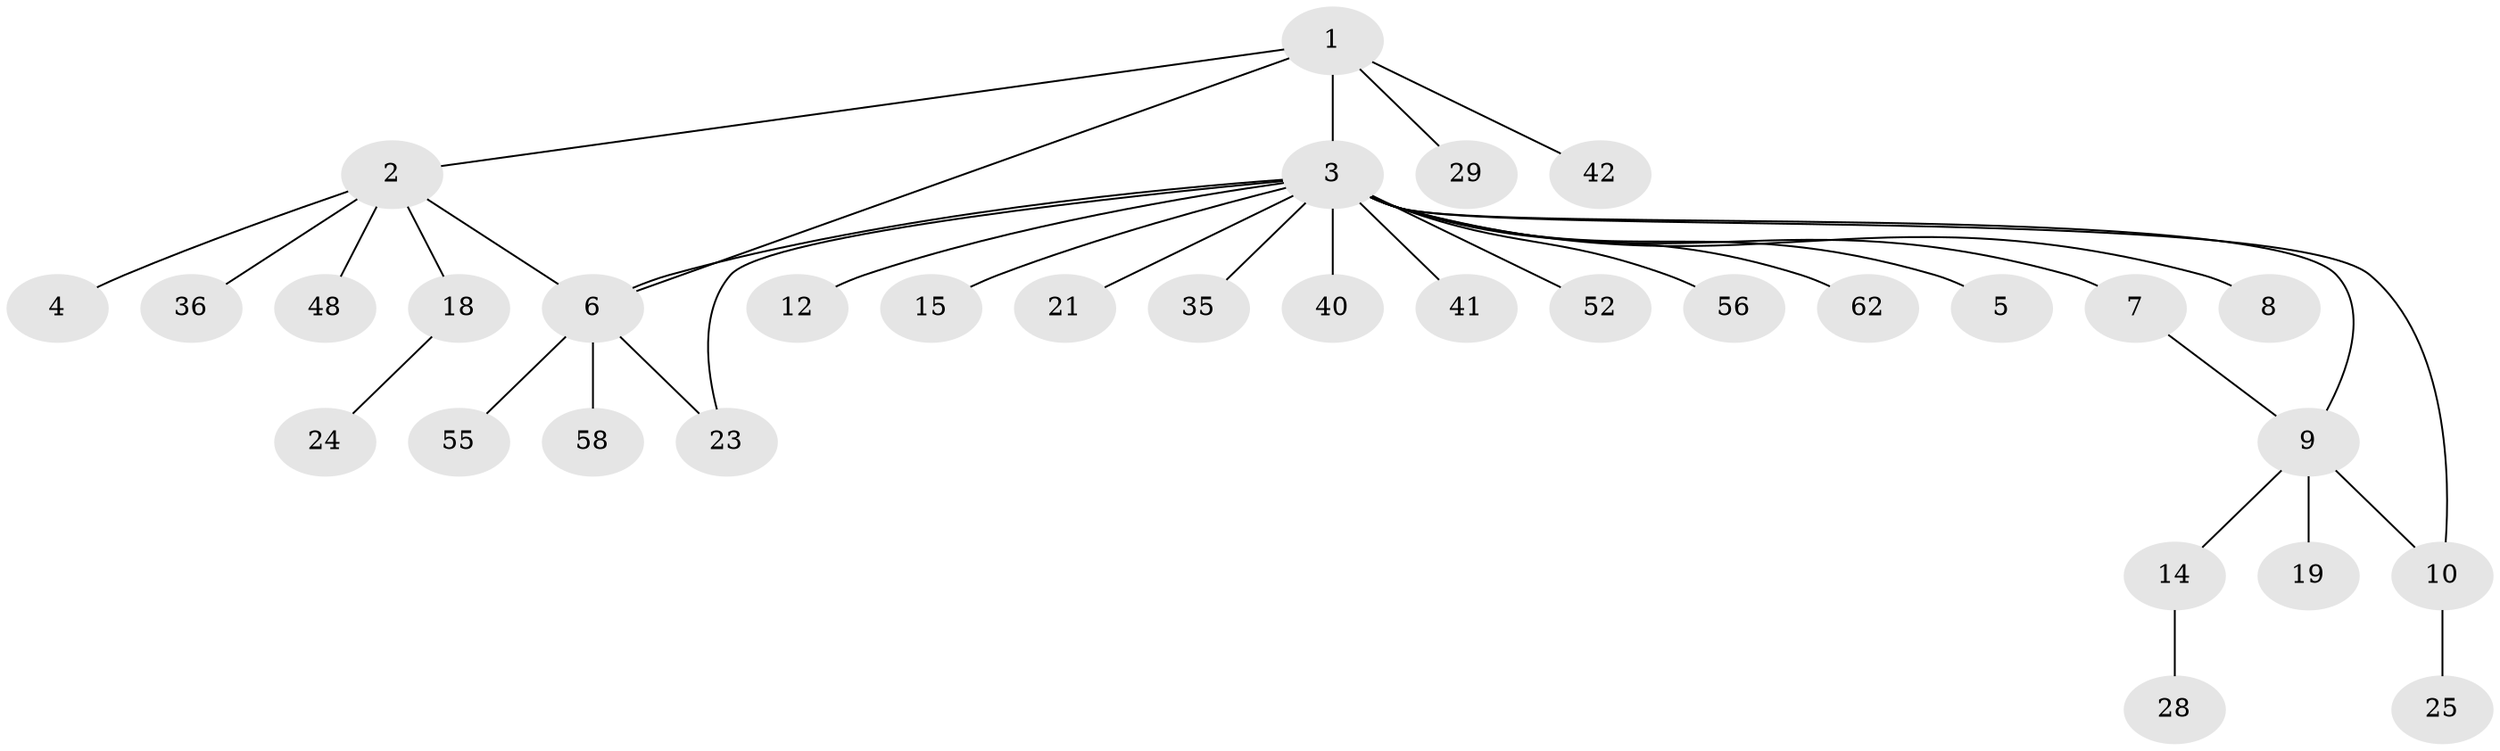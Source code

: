 // original degree distribution, {7: 0.015625, 6: 0.015625, 16: 0.015625, 1: 0.578125, 3: 0.15625, 2: 0.140625, 9: 0.015625, 5: 0.046875, 4: 0.015625}
// Generated by graph-tools (version 1.1) at 2025/14/03/09/25 04:14:29]
// undirected, 32 vertices, 36 edges
graph export_dot {
graph [start="1"]
  node [color=gray90,style=filled];
  1 [super="+27+59"];
  2;
  3 [super="+38+13"];
  4;
  5;
  6 [super="+11+26"];
  7;
  8 [super="+16"];
  9 [super="+34+64+46+47"];
  10;
  12 [super="+57"];
  14;
  15;
  18;
  19;
  21;
  23 [super="+32+44+37"];
  24;
  25;
  28 [super="+30"];
  29;
  35;
  36 [super="+49"];
  40;
  41 [super="+45"];
  42;
  48;
  52;
  55;
  56;
  58;
  62;
  1 -- 2;
  1 -- 3;
  1 -- 6;
  1 -- 29;
  1 -- 42;
  2 -- 4;
  2 -- 18;
  2 -- 36;
  2 -- 48;
  2 -- 6;
  3 -- 5;
  3 -- 7;
  3 -- 8;
  3 -- 9;
  3 -- 12 [weight=2];
  3 -- 15;
  3 -- 23;
  3 -- 40;
  3 -- 52;
  3 -- 56;
  3 -- 62;
  3 -- 41;
  3 -- 35;
  3 -- 21;
  3 -- 6;
  3 -- 10;
  6 -- 55;
  6 -- 23;
  6 -- 58;
  7 -- 9;
  9 -- 10;
  9 -- 14;
  9 -- 19;
  10 -- 25;
  14 -- 28;
  18 -- 24;
}
